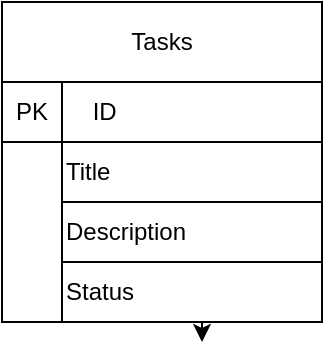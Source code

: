 <mxfile version="21.6.9" type="github">
  <diagram name="Page-1" id="cTtoH7smdvxLnrKp0sLw">
    <mxGraphModel dx="954" dy="612" grid="1" gridSize="10" guides="1" tooltips="1" connect="1" arrows="1" fold="1" page="1" pageScale="1" pageWidth="850" pageHeight="1100" math="0" shadow="0">
      <root>
        <mxCell id="0" />
        <mxCell id="1" parent="0" />
        <mxCell id="IIuk6wcvOFShDzYcvnFQ-1" value="&lt;hr&gt;" style="whiteSpace=wrap;html=1;aspect=fixed;" vertex="1" parent="1">
          <mxGeometry x="240" y="160" width="160" height="160" as="geometry" />
        </mxCell>
        <mxCell id="IIuk6wcvOFShDzYcvnFQ-2" value="Tasks" style="rounded=0;whiteSpace=wrap;html=1;" vertex="1" parent="1">
          <mxGeometry x="240" y="160" width="160" height="40" as="geometry" />
        </mxCell>
        <mxCell id="IIuk6wcvOFShDzYcvnFQ-3" value="&amp;nbsp; &amp;nbsp; ID" style="rounded=0;whiteSpace=wrap;html=1;align=left;" vertex="1" parent="1">
          <mxGeometry x="270" y="200" width="130" height="30" as="geometry" />
        </mxCell>
        <mxCell id="IIuk6wcvOFShDzYcvnFQ-4" value="" style="rounded=0;whiteSpace=wrap;html=1;" vertex="1" parent="1">
          <mxGeometry x="240" y="200" width="30" height="120" as="geometry" />
        </mxCell>
        <mxCell id="IIuk6wcvOFShDzYcvnFQ-5" value="PK" style="rounded=0;whiteSpace=wrap;html=1;" vertex="1" parent="1">
          <mxGeometry x="240" y="200" width="30" height="30" as="geometry" />
        </mxCell>
        <mxCell id="IIuk6wcvOFShDzYcvnFQ-6" value="Title" style="rounded=0;whiteSpace=wrap;html=1;align=left;" vertex="1" parent="1">
          <mxGeometry x="270" y="230" width="130" height="30" as="geometry" />
        </mxCell>
        <mxCell id="IIuk6wcvOFShDzYcvnFQ-7" value="Description" style="rounded=0;whiteSpace=wrap;html=1;align=left;" vertex="1" parent="1">
          <mxGeometry x="270" y="260" width="130" height="30" as="geometry" />
        </mxCell>
        <mxCell id="IIuk6wcvOFShDzYcvnFQ-9" style="edgeStyle=orthogonalEdgeStyle;rounded=0;orthogonalLoop=1;jettySize=auto;html=1;exitX=0.5;exitY=1;exitDx=0;exitDy=0;" edge="1" parent="1" source="IIuk6wcvOFShDzYcvnFQ-8">
          <mxGeometry relative="1" as="geometry">
            <mxPoint x="340" y="330" as="targetPoint" />
          </mxGeometry>
        </mxCell>
        <mxCell id="IIuk6wcvOFShDzYcvnFQ-8" value="Status" style="rounded=0;whiteSpace=wrap;html=1;align=left;" vertex="1" parent="1">
          <mxGeometry x="270" y="290" width="130" height="30" as="geometry" />
        </mxCell>
      </root>
    </mxGraphModel>
  </diagram>
</mxfile>
